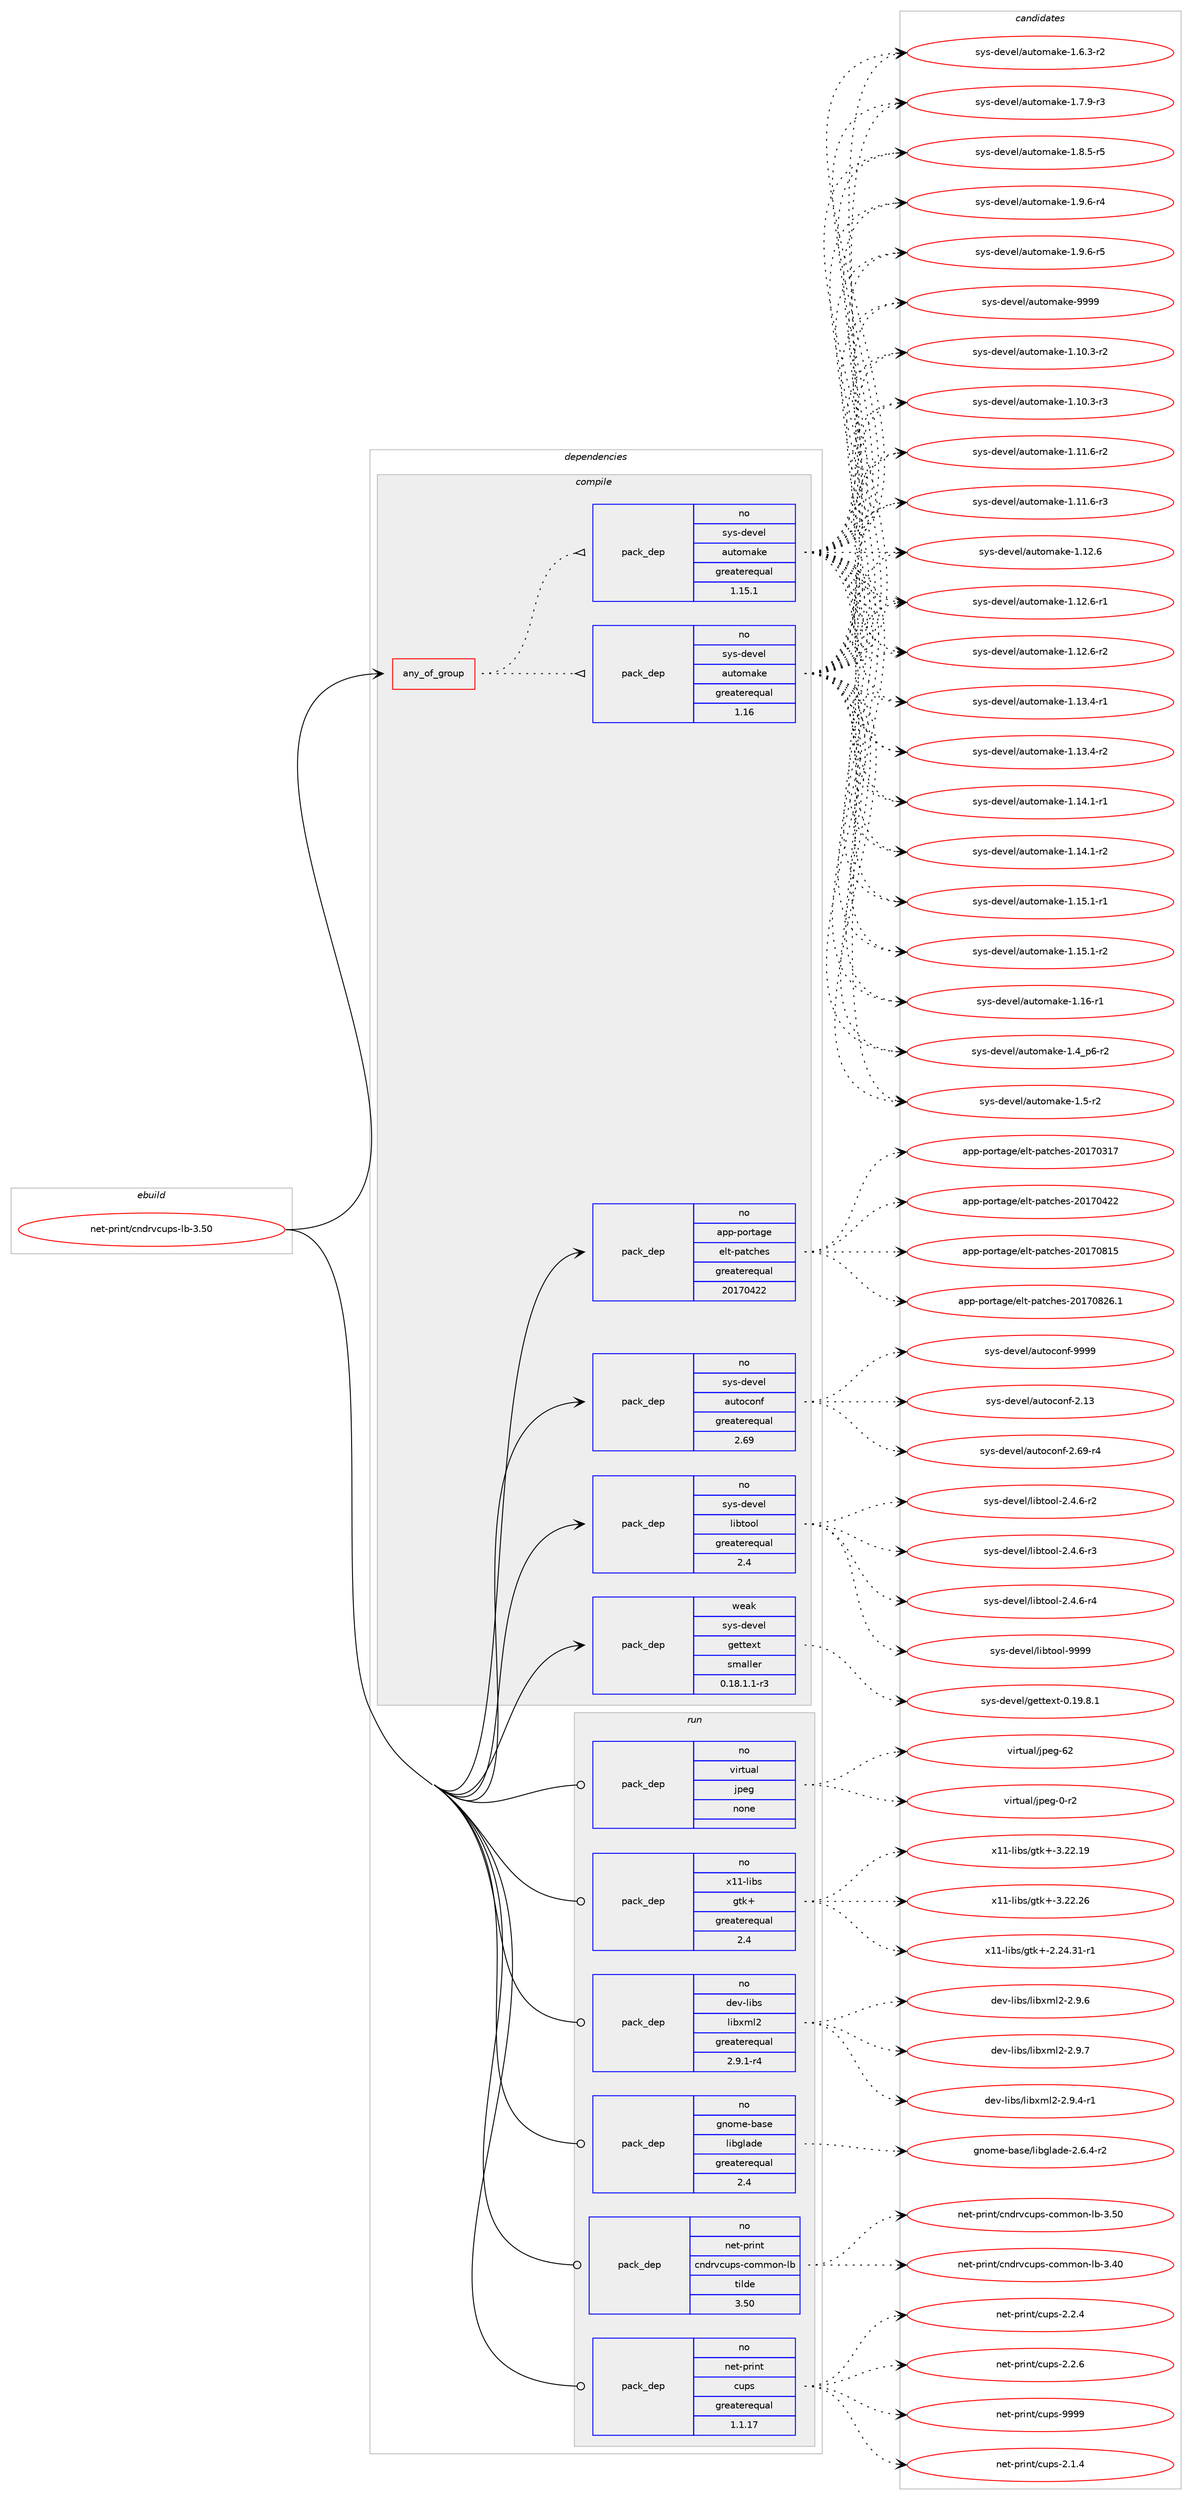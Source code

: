 digraph prolog {

# *************
# Graph options
# *************

newrank=true;
concentrate=true;
compound=true;
graph [rankdir=LR,fontname=Helvetica,fontsize=10,ranksep=1.5];#, ranksep=2.5, nodesep=0.2];
edge  [arrowhead=vee];
node  [fontname=Helvetica,fontsize=10];

# **********
# The ebuild
# **********

subgraph cluster_leftcol {
color=gray;
rank=same;
label=<<i>ebuild</i>>;
id [label="net-print/cndrvcups-lb-3.50", color=red, width=4, href="../net-print/cndrvcups-lb-3.50.svg"];
}

# ****************
# The dependencies
# ****************

subgraph cluster_midcol {
color=gray;
label=<<i>dependencies</i>>;
subgraph cluster_compile {
fillcolor="#eeeeee";
style=filled;
label=<<i>compile</i>>;
subgraph any31 {
dependency1522 [label=<<TABLE BORDER="0" CELLBORDER="1" CELLSPACING="0" CELLPADDING="4"><TR><TD CELLPADDING="10">any_of_group</TD></TR></TABLE>>, shape=none, color=red];subgraph pack1034 {
dependency1523 [label=<<TABLE BORDER="0" CELLBORDER="1" CELLSPACING="0" CELLPADDING="4" WIDTH="220"><TR><TD ROWSPAN="6" CELLPADDING="30">pack_dep</TD></TR><TR><TD WIDTH="110">no</TD></TR><TR><TD>sys-devel</TD></TR><TR><TD>automake</TD></TR><TR><TD>greaterequal</TD></TR><TR><TD>1.16</TD></TR></TABLE>>, shape=none, color=blue];
}
dependency1522:e -> dependency1523:w [weight=20,style="dotted",arrowhead="oinv"];
subgraph pack1035 {
dependency1524 [label=<<TABLE BORDER="0" CELLBORDER="1" CELLSPACING="0" CELLPADDING="4" WIDTH="220"><TR><TD ROWSPAN="6" CELLPADDING="30">pack_dep</TD></TR><TR><TD WIDTH="110">no</TD></TR><TR><TD>sys-devel</TD></TR><TR><TD>automake</TD></TR><TR><TD>greaterequal</TD></TR><TR><TD>1.15.1</TD></TR></TABLE>>, shape=none, color=blue];
}
dependency1522:e -> dependency1524:w [weight=20,style="dotted",arrowhead="oinv"];
}
id:e -> dependency1522:w [weight=20,style="solid",arrowhead="vee"];
subgraph pack1036 {
dependency1525 [label=<<TABLE BORDER="0" CELLBORDER="1" CELLSPACING="0" CELLPADDING="4" WIDTH="220"><TR><TD ROWSPAN="6" CELLPADDING="30">pack_dep</TD></TR><TR><TD WIDTH="110">no</TD></TR><TR><TD>app-portage</TD></TR><TR><TD>elt-patches</TD></TR><TR><TD>greaterequal</TD></TR><TR><TD>20170422</TD></TR></TABLE>>, shape=none, color=blue];
}
id:e -> dependency1525:w [weight=20,style="solid",arrowhead="vee"];
subgraph pack1037 {
dependency1526 [label=<<TABLE BORDER="0" CELLBORDER="1" CELLSPACING="0" CELLPADDING="4" WIDTH="220"><TR><TD ROWSPAN="6" CELLPADDING="30">pack_dep</TD></TR><TR><TD WIDTH="110">no</TD></TR><TR><TD>sys-devel</TD></TR><TR><TD>autoconf</TD></TR><TR><TD>greaterequal</TD></TR><TR><TD>2.69</TD></TR></TABLE>>, shape=none, color=blue];
}
id:e -> dependency1526:w [weight=20,style="solid",arrowhead="vee"];
subgraph pack1038 {
dependency1527 [label=<<TABLE BORDER="0" CELLBORDER="1" CELLSPACING="0" CELLPADDING="4" WIDTH="220"><TR><TD ROWSPAN="6" CELLPADDING="30">pack_dep</TD></TR><TR><TD WIDTH="110">no</TD></TR><TR><TD>sys-devel</TD></TR><TR><TD>libtool</TD></TR><TR><TD>greaterequal</TD></TR><TR><TD>2.4</TD></TR></TABLE>>, shape=none, color=blue];
}
id:e -> dependency1527:w [weight=20,style="solid",arrowhead="vee"];
subgraph pack1039 {
dependency1528 [label=<<TABLE BORDER="0" CELLBORDER="1" CELLSPACING="0" CELLPADDING="4" WIDTH="220"><TR><TD ROWSPAN="6" CELLPADDING="30">pack_dep</TD></TR><TR><TD WIDTH="110">weak</TD></TR><TR><TD>sys-devel</TD></TR><TR><TD>gettext</TD></TR><TR><TD>smaller</TD></TR><TR><TD>0.18.1.1-r3</TD></TR></TABLE>>, shape=none, color=blue];
}
id:e -> dependency1528:w [weight=20,style="solid",arrowhead="vee"];
}
subgraph cluster_compileandrun {
fillcolor="#eeeeee";
style=filled;
label=<<i>compile and run</i>>;
}
subgraph cluster_run {
fillcolor="#eeeeee";
style=filled;
label=<<i>run</i>>;
subgraph pack1040 {
dependency1529 [label=<<TABLE BORDER="0" CELLBORDER="1" CELLSPACING="0" CELLPADDING="4" WIDTH="220"><TR><TD ROWSPAN="6" CELLPADDING="30">pack_dep</TD></TR><TR><TD WIDTH="110">no</TD></TR><TR><TD>dev-libs</TD></TR><TR><TD>libxml2</TD></TR><TR><TD>greaterequal</TD></TR><TR><TD>2.9.1-r4</TD></TR></TABLE>>, shape=none, color=blue];
}
id:e -> dependency1529:w [weight=20,style="solid",arrowhead="odot"];
subgraph pack1041 {
dependency1530 [label=<<TABLE BORDER="0" CELLBORDER="1" CELLSPACING="0" CELLPADDING="4" WIDTH="220"><TR><TD ROWSPAN="6" CELLPADDING="30">pack_dep</TD></TR><TR><TD WIDTH="110">no</TD></TR><TR><TD>gnome-base</TD></TR><TR><TD>libglade</TD></TR><TR><TD>greaterequal</TD></TR><TR><TD>2.4</TD></TR></TABLE>>, shape=none, color=blue];
}
id:e -> dependency1530:w [weight=20,style="solid",arrowhead="odot"];
subgraph pack1042 {
dependency1531 [label=<<TABLE BORDER="0" CELLBORDER="1" CELLSPACING="0" CELLPADDING="4" WIDTH="220"><TR><TD ROWSPAN="6" CELLPADDING="30">pack_dep</TD></TR><TR><TD WIDTH="110">no</TD></TR><TR><TD>net-print</TD></TR><TR><TD>cndrvcups-common-lb</TD></TR><TR><TD>tilde</TD></TR><TR><TD>3.50</TD></TR></TABLE>>, shape=none, color=blue];
}
id:e -> dependency1531:w [weight=20,style="solid",arrowhead="odot"];
subgraph pack1043 {
dependency1532 [label=<<TABLE BORDER="0" CELLBORDER="1" CELLSPACING="0" CELLPADDING="4" WIDTH="220"><TR><TD ROWSPAN="6" CELLPADDING="30">pack_dep</TD></TR><TR><TD WIDTH="110">no</TD></TR><TR><TD>net-print</TD></TR><TR><TD>cups</TD></TR><TR><TD>greaterequal</TD></TR><TR><TD>1.1.17</TD></TR></TABLE>>, shape=none, color=blue];
}
id:e -> dependency1532:w [weight=20,style="solid",arrowhead="odot"];
subgraph pack1044 {
dependency1533 [label=<<TABLE BORDER="0" CELLBORDER="1" CELLSPACING="0" CELLPADDING="4" WIDTH="220"><TR><TD ROWSPAN="6" CELLPADDING="30">pack_dep</TD></TR><TR><TD WIDTH="110">no</TD></TR><TR><TD>virtual</TD></TR><TR><TD>jpeg</TD></TR><TR><TD>none</TD></TR><TR><TD></TD></TR></TABLE>>, shape=none, color=blue];
}
id:e -> dependency1533:w [weight=20,style="solid",arrowhead="odot"];
subgraph pack1045 {
dependency1534 [label=<<TABLE BORDER="0" CELLBORDER="1" CELLSPACING="0" CELLPADDING="4" WIDTH="220"><TR><TD ROWSPAN="6" CELLPADDING="30">pack_dep</TD></TR><TR><TD WIDTH="110">no</TD></TR><TR><TD>x11-libs</TD></TR><TR><TD>gtk+</TD></TR><TR><TD>greaterequal</TD></TR><TR><TD>2.4</TD></TR></TABLE>>, shape=none, color=blue];
}
id:e -> dependency1534:w [weight=20,style="solid",arrowhead="odot"];
}
}

# **************
# The candidates
# **************

subgraph cluster_choices {
rank=same;
color=gray;
label=<<i>candidates</i>>;

subgraph choice1034 {
color=black;
nodesep=1;
choice11512111545100101118101108479711711611110997107101454946494846514511450 [label="sys-devel/automake-1.10.3-r2", color=red, width=4,href="../sys-devel/automake-1.10.3-r2.svg"];
choice11512111545100101118101108479711711611110997107101454946494846514511451 [label="sys-devel/automake-1.10.3-r3", color=red, width=4,href="../sys-devel/automake-1.10.3-r3.svg"];
choice11512111545100101118101108479711711611110997107101454946494946544511450 [label="sys-devel/automake-1.11.6-r2", color=red, width=4,href="../sys-devel/automake-1.11.6-r2.svg"];
choice11512111545100101118101108479711711611110997107101454946494946544511451 [label="sys-devel/automake-1.11.6-r3", color=red, width=4,href="../sys-devel/automake-1.11.6-r3.svg"];
choice1151211154510010111810110847971171161111099710710145494649504654 [label="sys-devel/automake-1.12.6", color=red, width=4,href="../sys-devel/automake-1.12.6.svg"];
choice11512111545100101118101108479711711611110997107101454946495046544511449 [label="sys-devel/automake-1.12.6-r1", color=red, width=4,href="../sys-devel/automake-1.12.6-r1.svg"];
choice11512111545100101118101108479711711611110997107101454946495046544511450 [label="sys-devel/automake-1.12.6-r2", color=red, width=4,href="../sys-devel/automake-1.12.6-r2.svg"];
choice11512111545100101118101108479711711611110997107101454946495146524511449 [label="sys-devel/automake-1.13.4-r1", color=red, width=4,href="../sys-devel/automake-1.13.4-r1.svg"];
choice11512111545100101118101108479711711611110997107101454946495146524511450 [label="sys-devel/automake-1.13.4-r2", color=red, width=4,href="../sys-devel/automake-1.13.4-r2.svg"];
choice11512111545100101118101108479711711611110997107101454946495246494511449 [label="sys-devel/automake-1.14.1-r1", color=red, width=4,href="../sys-devel/automake-1.14.1-r1.svg"];
choice11512111545100101118101108479711711611110997107101454946495246494511450 [label="sys-devel/automake-1.14.1-r2", color=red, width=4,href="../sys-devel/automake-1.14.1-r2.svg"];
choice11512111545100101118101108479711711611110997107101454946495346494511449 [label="sys-devel/automake-1.15.1-r1", color=red, width=4,href="../sys-devel/automake-1.15.1-r1.svg"];
choice11512111545100101118101108479711711611110997107101454946495346494511450 [label="sys-devel/automake-1.15.1-r2", color=red, width=4,href="../sys-devel/automake-1.15.1-r2.svg"];
choice1151211154510010111810110847971171161111099710710145494649544511449 [label="sys-devel/automake-1.16-r1", color=red, width=4,href="../sys-devel/automake-1.16-r1.svg"];
choice115121115451001011181011084797117116111109971071014549465295112544511450 [label="sys-devel/automake-1.4_p6-r2", color=red, width=4,href="../sys-devel/automake-1.4_p6-r2.svg"];
choice11512111545100101118101108479711711611110997107101454946534511450 [label="sys-devel/automake-1.5-r2", color=red, width=4,href="../sys-devel/automake-1.5-r2.svg"];
choice115121115451001011181011084797117116111109971071014549465446514511450 [label="sys-devel/automake-1.6.3-r2", color=red, width=4,href="../sys-devel/automake-1.6.3-r2.svg"];
choice115121115451001011181011084797117116111109971071014549465546574511451 [label="sys-devel/automake-1.7.9-r3", color=red, width=4,href="../sys-devel/automake-1.7.9-r3.svg"];
choice115121115451001011181011084797117116111109971071014549465646534511453 [label="sys-devel/automake-1.8.5-r5", color=red, width=4,href="../sys-devel/automake-1.8.5-r5.svg"];
choice115121115451001011181011084797117116111109971071014549465746544511452 [label="sys-devel/automake-1.9.6-r4", color=red, width=4,href="../sys-devel/automake-1.9.6-r4.svg"];
choice115121115451001011181011084797117116111109971071014549465746544511453 [label="sys-devel/automake-1.9.6-r5", color=red, width=4,href="../sys-devel/automake-1.9.6-r5.svg"];
choice115121115451001011181011084797117116111109971071014557575757 [label="sys-devel/automake-9999", color=red, width=4,href="../sys-devel/automake-9999.svg"];
dependency1523:e -> choice11512111545100101118101108479711711611110997107101454946494846514511450:w [style=dotted,weight="100"];
dependency1523:e -> choice11512111545100101118101108479711711611110997107101454946494846514511451:w [style=dotted,weight="100"];
dependency1523:e -> choice11512111545100101118101108479711711611110997107101454946494946544511450:w [style=dotted,weight="100"];
dependency1523:e -> choice11512111545100101118101108479711711611110997107101454946494946544511451:w [style=dotted,weight="100"];
dependency1523:e -> choice1151211154510010111810110847971171161111099710710145494649504654:w [style=dotted,weight="100"];
dependency1523:e -> choice11512111545100101118101108479711711611110997107101454946495046544511449:w [style=dotted,weight="100"];
dependency1523:e -> choice11512111545100101118101108479711711611110997107101454946495046544511450:w [style=dotted,weight="100"];
dependency1523:e -> choice11512111545100101118101108479711711611110997107101454946495146524511449:w [style=dotted,weight="100"];
dependency1523:e -> choice11512111545100101118101108479711711611110997107101454946495146524511450:w [style=dotted,weight="100"];
dependency1523:e -> choice11512111545100101118101108479711711611110997107101454946495246494511449:w [style=dotted,weight="100"];
dependency1523:e -> choice11512111545100101118101108479711711611110997107101454946495246494511450:w [style=dotted,weight="100"];
dependency1523:e -> choice11512111545100101118101108479711711611110997107101454946495346494511449:w [style=dotted,weight="100"];
dependency1523:e -> choice11512111545100101118101108479711711611110997107101454946495346494511450:w [style=dotted,weight="100"];
dependency1523:e -> choice1151211154510010111810110847971171161111099710710145494649544511449:w [style=dotted,weight="100"];
dependency1523:e -> choice115121115451001011181011084797117116111109971071014549465295112544511450:w [style=dotted,weight="100"];
dependency1523:e -> choice11512111545100101118101108479711711611110997107101454946534511450:w [style=dotted,weight="100"];
dependency1523:e -> choice115121115451001011181011084797117116111109971071014549465446514511450:w [style=dotted,weight="100"];
dependency1523:e -> choice115121115451001011181011084797117116111109971071014549465546574511451:w [style=dotted,weight="100"];
dependency1523:e -> choice115121115451001011181011084797117116111109971071014549465646534511453:w [style=dotted,weight="100"];
dependency1523:e -> choice115121115451001011181011084797117116111109971071014549465746544511452:w [style=dotted,weight="100"];
dependency1523:e -> choice115121115451001011181011084797117116111109971071014549465746544511453:w [style=dotted,weight="100"];
dependency1523:e -> choice115121115451001011181011084797117116111109971071014557575757:w [style=dotted,weight="100"];
}
subgraph choice1035 {
color=black;
nodesep=1;
choice11512111545100101118101108479711711611110997107101454946494846514511450 [label="sys-devel/automake-1.10.3-r2", color=red, width=4,href="../sys-devel/automake-1.10.3-r2.svg"];
choice11512111545100101118101108479711711611110997107101454946494846514511451 [label="sys-devel/automake-1.10.3-r3", color=red, width=4,href="../sys-devel/automake-1.10.3-r3.svg"];
choice11512111545100101118101108479711711611110997107101454946494946544511450 [label="sys-devel/automake-1.11.6-r2", color=red, width=4,href="../sys-devel/automake-1.11.6-r2.svg"];
choice11512111545100101118101108479711711611110997107101454946494946544511451 [label="sys-devel/automake-1.11.6-r3", color=red, width=4,href="../sys-devel/automake-1.11.6-r3.svg"];
choice1151211154510010111810110847971171161111099710710145494649504654 [label="sys-devel/automake-1.12.6", color=red, width=4,href="../sys-devel/automake-1.12.6.svg"];
choice11512111545100101118101108479711711611110997107101454946495046544511449 [label="sys-devel/automake-1.12.6-r1", color=red, width=4,href="../sys-devel/automake-1.12.6-r1.svg"];
choice11512111545100101118101108479711711611110997107101454946495046544511450 [label="sys-devel/automake-1.12.6-r2", color=red, width=4,href="../sys-devel/automake-1.12.6-r2.svg"];
choice11512111545100101118101108479711711611110997107101454946495146524511449 [label="sys-devel/automake-1.13.4-r1", color=red, width=4,href="../sys-devel/automake-1.13.4-r1.svg"];
choice11512111545100101118101108479711711611110997107101454946495146524511450 [label="sys-devel/automake-1.13.4-r2", color=red, width=4,href="../sys-devel/automake-1.13.4-r2.svg"];
choice11512111545100101118101108479711711611110997107101454946495246494511449 [label="sys-devel/automake-1.14.1-r1", color=red, width=4,href="../sys-devel/automake-1.14.1-r1.svg"];
choice11512111545100101118101108479711711611110997107101454946495246494511450 [label="sys-devel/automake-1.14.1-r2", color=red, width=4,href="../sys-devel/automake-1.14.1-r2.svg"];
choice11512111545100101118101108479711711611110997107101454946495346494511449 [label="sys-devel/automake-1.15.1-r1", color=red, width=4,href="../sys-devel/automake-1.15.1-r1.svg"];
choice11512111545100101118101108479711711611110997107101454946495346494511450 [label="sys-devel/automake-1.15.1-r2", color=red, width=4,href="../sys-devel/automake-1.15.1-r2.svg"];
choice1151211154510010111810110847971171161111099710710145494649544511449 [label="sys-devel/automake-1.16-r1", color=red, width=4,href="../sys-devel/automake-1.16-r1.svg"];
choice115121115451001011181011084797117116111109971071014549465295112544511450 [label="sys-devel/automake-1.4_p6-r2", color=red, width=4,href="../sys-devel/automake-1.4_p6-r2.svg"];
choice11512111545100101118101108479711711611110997107101454946534511450 [label="sys-devel/automake-1.5-r2", color=red, width=4,href="../sys-devel/automake-1.5-r2.svg"];
choice115121115451001011181011084797117116111109971071014549465446514511450 [label="sys-devel/automake-1.6.3-r2", color=red, width=4,href="../sys-devel/automake-1.6.3-r2.svg"];
choice115121115451001011181011084797117116111109971071014549465546574511451 [label="sys-devel/automake-1.7.9-r3", color=red, width=4,href="../sys-devel/automake-1.7.9-r3.svg"];
choice115121115451001011181011084797117116111109971071014549465646534511453 [label="sys-devel/automake-1.8.5-r5", color=red, width=4,href="../sys-devel/automake-1.8.5-r5.svg"];
choice115121115451001011181011084797117116111109971071014549465746544511452 [label="sys-devel/automake-1.9.6-r4", color=red, width=4,href="../sys-devel/automake-1.9.6-r4.svg"];
choice115121115451001011181011084797117116111109971071014549465746544511453 [label="sys-devel/automake-1.9.6-r5", color=red, width=4,href="../sys-devel/automake-1.9.6-r5.svg"];
choice115121115451001011181011084797117116111109971071014557575757 [label="sys-devel/automake-9999", color=red, width=4,href="../sys-devel/automake-9999.svg"];
dependency1524:e -> choice11512111545100101118101108479711711611110997107101454946494846514511450:w [style=dotted,weight="100"];
dependency1524:e -> choice11512111545100101118101108479711711611110997107101454946494846514511451:w [style=dotted,weight="100"];
dependency1524:e -> choice11512111545100101118101108479711711611110997107101454946494946544511450:w [style=dotted,weight="100"];
dependency1524:e -> choice11512111545100101118101108479711711611110997107101454946494946544511451:w [style=dotted,weight="100"];
dependency1524:e -> choice1151211154510010111810110847971171161111099710710145494649504654:w [style=dotted,weight="100"];
dependency1524:e -> choice11512111545100101118101108479711711611110997107101454946495046544511449:w [style=dotted,weight="100"];
dependency1524:e -> choice11512111545100101118101108479711711611110997107101454946495046544511450:w [style=dotted,weight="100"];
dependency1524:e -> choice11512111545100101118101108479711711611110997107101454946495146524511449:w [style=dotted,weight="100"];
dependency1524:e -> choice11512111545100101118101108479711711611110997107101454946495146524511450:w [style=dotted,weight="100"];
dependency1524:e -> choice11512111545100101118101108479711711611110997107101454946495246494511449:w [style=dotted,weight="100"];
dependency1524:e -> choice11512111545100101118101108479711711611110997107101454946495246494511450:w [style=dotted,weight="100"];
dependency1524:e -> choice11512111545100101118101108479711711611110997107101454946495346494511449:w [style=dotted,weight="100"];
dependency1524:e -> choice11512111545100101118101108479711711611110997107101454946495346494511450:w [style=dotted,weight="100"];
dependency1524:e -> choice1151211154510010111810110847971171161111099710710145494649544511449:w [style=dotted,weight="100"];
dependency1524:e -> choice115121115451001011181011084797117116111109971071014549465295112544511450:w [style=dotted,weight="100"];
dependency1524:e -> choice11512111545100101118101108479711711611110997107101454946534511450:w [style=dotted,weight="100"];
dependency1524:e -> choice115121115451001011181011084797117116111109971071014549465446514511450:w [style=dotted,weight="100"];
dependency1524:e -> choice115121115451001011181011084797117116111109971071014549465546574511451:w [style=dotted,weight="100"];
dependency1524:e -> choice115121115451001011181011084797117116111109971071014549465646534511453:w [style=dotted,weight="100"];
dependency1524:e -> choice115121115451001011181011084797117116111109971071014549465746544511452:w [style=dotted,weight="100"];
dependency1524:e -> choice115121115451001011181011084797117116111109971071014549465746544511453:w [style=dotted,weight="100"];
dependency1524:e -> choice115121115451001011181011084797117116111109971071014557575757:w [style=dotted,weight="100"];
}
subgraph choice1036 {
color=black;
nodesep=1;
choice97112112451121111141169710310147101108116451129711699104101115455048495548514955 [label="app-portage/elt-patches-20170317", color=red, width=4,href="../app-portage/elt-patches-20170317.svg"];
choice97112112451121111141169710310147101108116451129711699104101115455048495548525050 [label="app-portage/elt-patches-20170422", color=red, width=4,href="../app-portage/elt-patches-20170422.svg"];
choice97112112451121111141169710310147101108116451129711699104101115455048495548564953 [label="app-portage/elt-patches-20170815", color=red, width=4,href="../app-portage/elt-patches-20170815.svg"];
choice971121124511211111411697103101471011081164511297116991041011154550484955485650544649 [label="app-portage/elt-patches-20170826.1", color=red, width=4,href="../app-portage/elt-patches-20170826.1.svg"];
dependency1525:e -> choice97112112451121111141169710310147101108116451129711699104101115455048495548514955:w [style=dotted,weight="100"];
dependency1525:e -> choice97112112451121111141169710310147101108116451129711699104101115455048495548525050:w [style=dotted,weight="100"];
dependency1525:e -> choice97112112451121111141169710310147101108116451129711699104101115455048495548564953:w [style=dotted,weight="100"];
dependency1525:e -> choice971121124511211111411697103101471011081164511297116991041011154550484955485650544649:w [style=dotted,weight="100"];
}
subgraph choice1037 {
color=black;
nodesep=1;
choice115121115451001011181011084797117116111991111101024550464951 [label="sys-devel/autoconf-2.13", color=red, width=4,href="../sys-devel/autoconf-2.13.svg"];
choice1151211154510010111810110847971171161119911111010245504654574511452 [label="sys-devel/autoconf-2.69-r4", color=red, width=4,href="../sys-devel/autoconf-2.69-r4.svg"];
choice115121115451001011181011084797117116111991111101024557575757 [label="sys-devel/autoconf-9999", color=red, width=4,href="../sys-devel/autoconf-9999.svg"];
dependency1526:e -> choice115121115451001011181011084797117116111991111101024550464951:w [style=dotted,weight="100"];
dependency1526:e -> choice1151211154510010111810110847971171161119911111010245504654574511452:w [style=dotted,weight="100"];
dependency1526:e -> choice115121115451001011181011084797117116111991111101024557575757:w [style=dotted,weight="100"];
}
subgraph choice1038 {
color=black;
nodesep=1;
choice1151211154510010111810110847108105981161111111084550465246544511450 [label="sys-devel/libtool-2.4.6-r2", color=red, width=4,href="../sys-devel/libtool-2.4.6-r2.svg"];
choice1151211154510010111810110847108105981161111111084550465246544511451 [label="sys-devel/libtool-2.4.6-r3", color=red, width=4,href="../sys-devel/libtool-2.4.6-r3.svg"];
choice1151211154510010111810110847108105981161111111084550465246544511452 [label="sys-devel/libtool-2.4.6-r4", color=red, width=4,href="../sys-devel/libtool-2.4.6-r4.svg"];
choice1151211154510010111810110847108105981161111111084557575757 [label="sys-devel/libtool-9999", color=red, width=4,href="../sys-devel/libtool-9999.svg"];
dependency1527:e -> choice1151211154510010111810110847108105981161111111084550465246544511450:w [style=dotted,weight="100"];
dependency1527:e -> choice1151211154510010111810110847108105981161111111084550465246544511451:w [style=dotted,weight="100"];
dependency1527:e -> choice1151211154510010111810110847108105981161111111084550465246544511452:w [style=dotted,weight="100"];
dependency1527:e -> choice1151211154510010111810110847108105981161111111084557575757:w [style=dotted,weight="100"];
}
subgraph choice1039 {
color=black;
nodesep=1;
choice1151211154510010111810110847103101116116101120116454846495746564649 [label="sys-devel/gettext-0.19.8.1", color=red, width=4,href="../sys-devel/gettext-0.19.8.1.svg"];
dependency1528:e -> choice1151211154510010111810110847103101116116101120116454846495746564649:w [style=dotted,weight="100"];
}
subgraph choice1040 {
color=black;
nodesep=1;
choice10010111845108105981154710810598120109108504550465746524511449 [label="dev-libs/libxml2-2.9.4-r1", color=red, width=4,href="../dev-libs/libxml2-2.9.4-r1.svg"];
choice1001011184510810598115471081059812010910850455046574654 [label="dev-libs/libxml2-2.9.6", color=red, width=4,href="../dev-libs/libxml2-2.9.6.svg"];
choice1001011184510810598115471081059812010910850455046574655 [label="dev-libs/libxml2-2.9.7", color=red, width=4,href="../dev-libs/libxml2-2.9.7.svg"];
dependency1529:e -> choice10010111845108105981154710810598120109108504550465746524511449:w [style=dotted,weight="100"];
dependency1529:e -> choice1001011184510810598115471081059812010910850455046574654:w [style=dotted,weight="100"];
dependency1529:e -> choice1001011184510810598115471081059812010910850455046574655:w [style=dotted,weight="100"];
}
subgraph choice1041 {
color=black;
nodesep=1;
choice1031101111091014598971151014710810598103108971001014550465446524511450 [label="gnome-base/libglade-2.6.4-r2", color=red, width=4,href="../gnome-base/libglade-2.6.4-r2.svg"];
dependency1530:e -> choice1031101111091014598971151014710810598103108971001014550465446524511450:w [style=dotted,weight="100"];
}
subgraph choice1042 {
color=black;
nodesep=1;
choice11010111645112114105110116479911010011411899117112115459911110910911111045108984551465248 [label="net-print/cndrvcups-common-lb-3.40", color=red, width=4,href="../net-print/cndrvcups-common-lb-3.40.svg"];
choice11010111645112114105110116479911010011411899117112115459911110910911111045108984551465348 [label="net-print/cndrvcups-common-lb-3.50", color=red, width=4,href="../net-print/cndrvcups-common-lb-3.50.svg"];
dependency1531:e -> choice11010111645112114105110116479911010011411899117112115459911110910911111045108984551465248:w [style=dotted,weight="100"];
dependency1531:e -> choice11010111645112114105110116479911010011411899117112115459911110910911111045108984551465348:w [style=dotted,weight="100"];
}
subgraph choice1043 {
color=black;
nodesep=1;
choice110101116451121141051101164799117112115455046494652 [label="net-print/cups-2.1.4", color=red, width=4,href="../net-print/cups-2.1.4.svg"];
choice110101116451121141051101164799117112115455046504652 [label="net-print/cups-2.2.4", color=red, width=4,href="../net-print/cups-2.2.4.svg"];
choice110101116451121141051101164799117112115455046504654 [label="net-print/cups-2.2.6", color=red, width=4,href="../net-print/cups-2.2.6.svg"];
choice1101011164511211410511011647991171121154557575757 [label="net-print/cups-9999", color=red, width=4,href="../net-print/cups-9999.svg"];
dependency1532:e -> choice110101116451121141051101164799117112115455046494652:w [style=dotted,weight="100"];
dependency1532:e -> choice110101116451121141051101164799117112115455046504652:w [style=dotted,weight="100"];
dependency1532:e -> choice110101116451121141051101164799117112115455046504654:w [style=dotted,weight="100"];
dependency1532:e -> choice1101011164511211410511011647991171121154557575757:w [style=dotted,weight="100"];
}
subgraph choice1044 {
color=black;
nodesep=1;
choice118105114116117971084710611210110345484511450 [label="virtual/jpeg-0-r2", color=red, width=4,href="../virtual/jpeg-0-r2.svg"];
choice1181051141161179710847106112101103455450 [label="virtual/jpeg-62", color=red, width=4,href="../virtual/jpeg-62.svg"];
dependency1533:e -> choice118105114116117971084710611210110345484511450:w [style=dotted,weight="100"];
dependency1533:e -> choice1181051141161179710847106112101103455450:w [style=dotted,weight="100"];
}
subgraph choice1045 {
color=black;
nodesep=1;
choice12049494510810598115471031161074345504650524651494511449 [label="x11-libs/gtk+-2.24.31-r1", color=red, width=4,href="../x11-libs/gtk+-2.24.31-r1.svg"];
choice1204949451081059811547103116107434551465050464957 [label="x11-libs/gtk+-3.22.19", color=red, width=4,href="../x11-libs/gtk+-3.22.19.svg"];
choice1204949451081059811547103116107434551465050465054 [label="x11-libs/gtk+-3.22.26", color=red, width=4,href="../x11-libs/gtk+-3.22.26.svg"];
dependency1534:e -> choice12049494510810598115471031161074345504650524651494511449:w [style=dotted,weight="100"];
dependency1534:e -> choice1204949451081059811547103116107434551465050464957:w [style=dotted,weight="100"];
dependency1534:e -> choice1204949451081059811547103116107434551465050465054:w [style=dotted,weight="100"];
}
}

}
